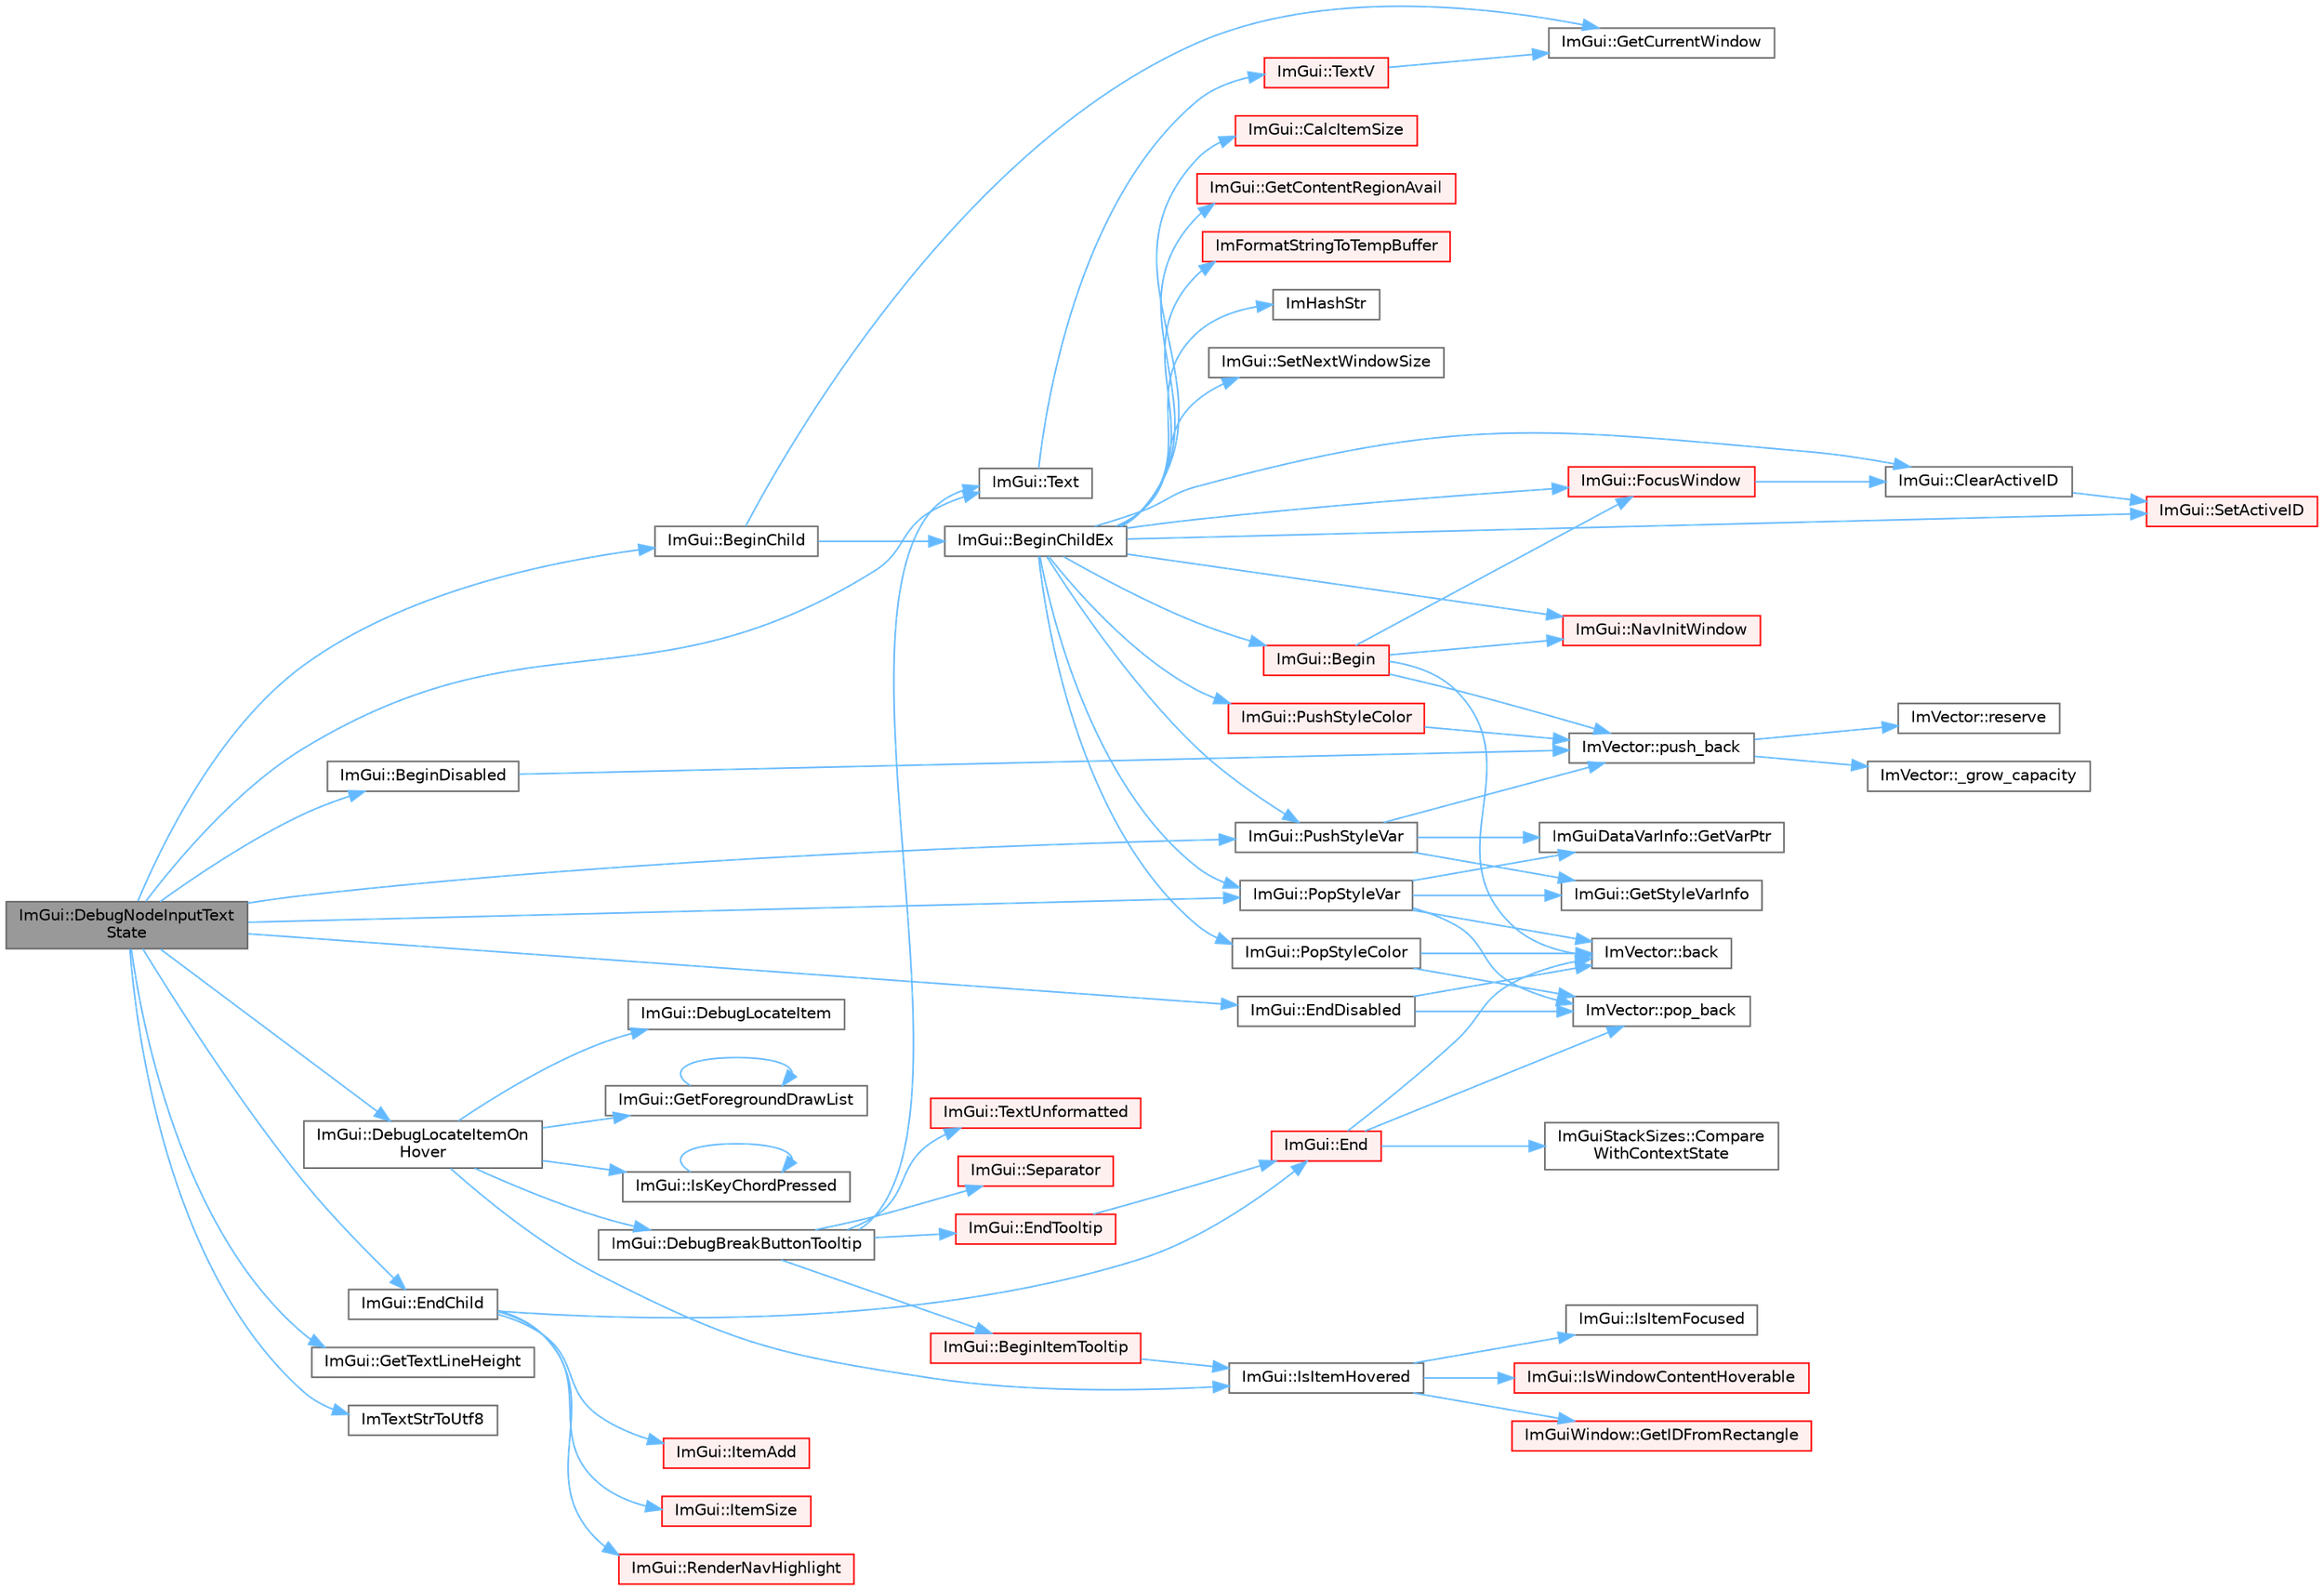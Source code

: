 digraph "ImGui::DebugNodeInputTextState"
{
 // LATEX_PDF_SIZE
  bgcolor="transparent";
  edge [fontname=Helvetica,fontsize=10,labelfontname=Helvetica,labelfontsize=10];
  node [fontname=Helvetica,fontsize=10,shape=box,height=0.2,width=0.4];
  rankdir="LR";
  Node1 [id="Node000001",label="ImGui::DebugNodeInputText\lState",height=0.2,width=0.4,color="gray40", fillcolor="grey60", style="filled", fontcolor="black",tooltip=" "];
  Node1 -> Node2 [id="edge1_Node000001_Node000002",color="steelblue1",style="solid",tooltip=" "];
  Node2 [id="Node000002",label="ImGui::BeginChild",height=0.2,width=0.4,color="grey40", fillcolor="white", style="filled",URL="$namespace_im_gui.html#aebac8b07ee9ea0e452c98813a3e907c3",tooltip=" "];
  Node2 -> Node3 [id="edge2_Node000002_Node000003",color="steelblue1",style="solid",tooltip=" "];
  Node3 [id="Node000003",label="ImGui::BeginChildEx",height=0.2,width=0.4,color="grey40", fillcolor="white", style="filled",URL="$namespace_im_gui.html#ac36ecce0443f0b45a48484d85f653ae2",tooltip=" "];
  Node3 -> Node4 [id="edge3_Node000003_Node000004",color="steelblue1",style="solid",tooltip=" "];
  Node4 [id="Node000004",label="ImGui::Begin",height=0.2,width=0.4,color="red", fillcolor="#FFF0F0", style="filled",URL="$namespace_im_gui.html#a581e58db0bc930bafa4a5d23093a2b99",tooltip=" "];
  Node4 -> Node6 [id="edge4_Node000004_Node000006",color="steelblue1",style="solid",tooltip=" "];
  Node6 [id="Node000006",label="ImVector::back",height=0.2,width=0.4,color="grey40", fillcolor="white", style="filled",URL="$struct_im_vector.html#a2d80e87e81b1b01143c8d8be93e6fde1",tooltip=" "];
  Node4 -> Node39 [id="edge5_Node000004_Node000039",color="steelblue1",style="solid",tooltip=" "];
  Node39 [id="Node000039",label="ImGui::FocusWindow",height=0.2,width=0.4,color="red", fillcolor="#FFF0F0", style="filled",URL="$namespace_im_gui.html#a27aa6f2f3aa11778c6d023b1b223f262",tooltip=" "];
  Node39 -> Node46 [id="edge6_Node000039_Node000046",color="steelblue1",style="solid",tooltip=" "];
  Node46 [id="Node000046",label="ImGui::ClearActiveID",height=0.2,width=0.4,color="grey40", fillcolor="white", style="filled",URL="$namespace_im_gui.html#a17ff60ad1e2669130ac38a04d16eb354",tooltip=" "];
  Node46 -> Node47 [id="edge7_Node000046_Node000047",color="steelblue1",style="solid",tooltip=" "];
  Node47 [id="Node000047",label="ImGui::SetActiveID",height=0.2,width=0.4,color="red", fillcolor="#FFF0F0", style="filled",URL="$namespace_im_gui.html#a27b8ace13a8c421ee8405f0cbebe4ead",tooltip=" "];
  Node4 -> Node71 [id="edge8_Node000004_Node000071",color="steelblue1",style="solid",tooltip=" "];
  Node71 [id="Node000071",label="ImGui::NavInitWindow",height=0.2,width=0.4,color="red", fillcolor="#FFF0F0", style="filled",URL="$namespace_im_gui.html#ae46a79d836c4b223c7030ea432e3ec15",tooltip=" "];
  Node4 -> Node58 [id="edge9_Node000004_Node000058",color="steelblue1",style="solid",tooltip=" "];
  Node58 [id="Node000058",label="ImVector::push_back",height=0.2,width=0.4,color="grey40", fillcolor="white", style="filled",URL="$struct_im_vector.html#aab5df48e0711a48bd12f3206e08c4108",tooltip=" "];
  Node58 -> Node50 [id="edge10_Node000058_Node000050",color="steelblue1",style="solid",tooltip=" "];
  Node50 [id="Node000050",label="ImVector::_grow_capacity",height=0.2,width=0.4,color="grey40", fillcolor="white", style="filled",URL="$struct_im_vector.html#a3a097635d464b1b70dc7d59996a88b28",tooltip=" "];
  Node58 -> Node51 [id="edge11_Node000058_Node000051",color="steelblue1",style="solid",tooltip=" "];
  Node51 [id="Node000051",label="ImVector::reserve",height=0.2,width=0.4,color="grey40", fillcolor="white", style="filled",URL="$struct_im_vector.html#a0f14f5736c3372157856eebb67123b75",tooltip=" "];
  Node3 -> Node95 [id="edge12_Node000003_Node000095",color="steelblue1",style="solid",tooltip=" "];
  Node95 [id="Node000095",label="ImGui::CalcItemSize",height=0.2,width=0.4,color="red", fillcolor="#FFF0F0", style="filled",URL="$namespace_im_gui.html#acaef0497f7982dd98bf215e50129cd9b",tooltip=" "];
  Node3 -> Node46 [id="edge13_Node000003_Node000046",color="steelblue1",style="solid",tooltip=" "];
  Node3 -> Node39 [id="edge14_Node000003_Node000039",color="steelblue1",style="solid",tooltip=" "];
  Node3 -> Node97 [id="edge15_Node000003_Node000097",color="steelblue1",style="solid",tooltip=" "];
  Node97 [id="Node000097",label="ImGui::GetContentRegionAvail",height=0.2,width=0.4,color="red", fillcolor="#FFF0F0", style="filled",URL="$namespace_im_gui.html#a410c8e19b2fea8b52746ca11b3930301",tooltip=" "];
  Node3 -> Node98 [id="edge16_Node000003_Node000098",color="steelblue1",style="solid",tooltip=" "];
  Node98 [id="Node000098",label="ImFormatStringToTempBuffer",height=0.2,width=0.4,color="red", fillcolor="#FFF0F0", style="filled",URL="$imgui_8cpp.html#a4f6d9c1be5c114ebb7b9400d2747bd37",tooltip=" "];
  Node3 -> Node38 [id="edge17_Node000003_Node000038",color="steelblue1",style="solid",tooltip=" "];
  Node38 [id="Node000038",label="ImHashStr",height=0.2,width=0.4,color="grey40", fillcolor="white", style="filled",URL="$imgui_8cpp.html#ab6659b5d67f7a3369e099ce890e12223",tooltip=" "];
  Node3 -> Node71 [id="edge18_Node000003_Node000071",color="steelblue1",style="solid",tooltip=" "];
  Node3 -> Node101 [id="edge19_Node000003_Node000101",color="steelblue1",style="solid",tooltip=" "];
  Node101 [id="Node000101",label="ImGui::PopStyleColor",height=0.2,width=0.4,color="grey40", fillcolor="white", style="filled",URL="$namespace_im_gui.html#a9795f730b4043a98b6254738d86efcdc",tooltip=" "];
  Node101 -> Node6 [id="edge20_Node000101_Node000006",color="steelblue1",style="solid",tooltip=" "];
  Node101 -> Node102 [id="edge21_Node000101_Node000102",color="steelblue1",style="solid",tooltip=" "];
  Node102 [id="Node000102",label="ImVector::pop_back",height=0.2,width=0.4,color="grey40", fillcolor="white", style="filled",URL="$struct_im_vector.html#a3db7ce62d3c429effdb893fbf7148c1c",tooltip=" "];
  Node3 -> Node103 [id="edge22_Node000003_Node000103",color="steelblue1",style="solid",tooltip=" "];
  Node103 [id="Node000103",label="ImGui::PopStyleVar",height=0.2,width=0.4,color="grey40", fillcolor="white", style="filled",URL="$namespace_im_gui.html#a14116e57d81e326adef2a702e65781d4",tooltip=" "];
  Node103 -> Node6 [id="edge23_Node000103_Node000006",color="steelblue1",style="solid",tooltip=" "];
  Node103 -> Node104 [id="edge24_Node000103_Node000104",color="steelblue1",style="solid",tooltip=" "];
  Node104 [id="Node000104",label="ImGui::GetStyleVarInfo",height=0.2,width=0.4,color="grey40", fillcolor="white", style="filled",URL="$namespace_im_gui.html#a2eab9d3e74a2b3acd2443a6ec815fa41",tooltip=" "];
  Node103 -> Node105 [id="edge25_Node000103_Node000105",color="steelblue1",style="solid",tooltip=" "];
  Node105 [id="Node000105",label="ImGuiDataVarInfo::GetVarPtr",height=0.2,width=0.4,color="grey40", fillcolor="white", style="filled",URL="$struct_im_gui_data_var_info.html#a56c0c0687d8f2c9ec4d8ff56189f1d03",tooltip=" "];
  Node103 -> Node102 [id="edge26_Node000103_Node000102",color="steelblue1",style="solid",tooltip=" "];
  Node3 -> Node106 [id="edge27_Node000003_Node000106",color="steelblue1",style="solid",tooltip=" "];
  Node106 [id="Node000106",label="ImGui::PushStyleColor",height=0.2,width=0.4,color="red", fillcolor="#FFF0F0", style="filled",URL="$namespace_im_gui.html#a77ee84afb636e05eb4b2d6eeddcc2aa8",tooltip=" "];
  Node106 -> Node58 [id="edge28_Node000106_Node000058",color="steelblue1",style="solid",tooltip=" "];
  Node3 -> Node108 [id="edge29_Node000003_Node000108",color="steelblue1",style="solid",tooltip=" "];
  Node108 [id="Node000108",label="ImGui::PushStyleVar",height=0.2,width=0.4,color="grey40", fillcolor="white", style="filled",URL="$namespace_im_gui.html#aab3f43009094462cf2a5eb554785949b",tooltip=" "];
  Node108 -> Node104 [id="edge30_Node000108_Node000104",color="steelblue1",style="solid",tooltip=" "];
  Node108 -> Node105 [id="edge31_Node000108_Node000105",color="steelblue1",style="solid",tooltip=" "];
  Node108 -> Node58 [id="edge32_Node000108_Node000058",color="steelblue1",style="solid",tooltip=" "];
  Node3 -> Node47 [id="edge33_Node000003_Node000047",color="steelblue1",style="solid",tooltip=" "];
  Node3 -> Node109 [id="edge34_Node000003_Node000109",color="steelblue1",style="solid",tooltip=" "];
  Node109 [id="Node000109",label="ImGui::SetNextWindowSize",height=0.2,width=0.4,color="grey40", fillcolor="white", style="filled",URL="$namespace_im_gui.html#ab33717bb71ef5e393ae18656fc6b229d",tooltip=" "];
  Node2 -> Node76 [id="edge35_Node000002_Node000076",color="steelblue1",style="solid",tooltip=" "];
  Node76 [id="Node000076",label="ImGui::GetCurrentWindow",height=0.2,width=0.4,color="grey40", fillcolor="white", style="filled",URL="$namespace_im_gui.html#ac452417b5004ca16a814a72cff153526",tooltip=" "];
  Node1 -> Node110 [id="edge36_Node000001_Node000110",color="steelblue1",style="solid",tooltip=" "];
  Node110 [id="Node000110",label="ImGui::BeginDisabled",height=0.2,width=0.4,color="grey40", fillcolor="white", style="filled",URL="$namespace_im_gui.html#ae90e9a26f01d0d45f6bf7ca720d170d1",tooltip=" "];
  Node110 -> Node58 [id="edge37_Node000110_Node000058",color="steelblue1",style="solid",tooltip=" "];
  Node1 -> Node111 [id="edge38_Node000001_Node000111",color="steelblue1",style="solid",tooltip=" "];
  Node111 [id="Node000111",label="ImGui::DebugLocateItemOn\lHover",height=0.2,width=0.4,color="grey40", fillcolor="white", style="filled",URL="$namespace_im_gui.html#a76cc1722d10c66a7d5bb7e794487a0aa",tooltip=" "];
  Node111 -> Node112 [id="edge39_Node000111_Node000112",color="steelblue1",style="solid",tooltip=" "];
  Node112 [id="Node000112",label="ImGui::DebugBreakButtonTooltip",height=0.2,width=0.4,color="grey40", fillcolor="white", style="filled",URL="$namespace_im_gui.html#a6f2a211be11756216a881936bc6d9aab",tooltip=" "];
  Node112 -> Node113 [id="edge40_Node000112_Node000113",color="steelblue1",style="solid",tooltip=" "];
  Node113 [id="Node000113",label="ImGui::BeginItemTooltip",height=0.2,width=0.4,color="red", fillcolor="#FFF0F0", style="filled",URL="$namespace_im_gui.html#a0557ed1d3f89dcb5d25311bf3099ddf5",tooltip=" "];
  Node113 -> Node119 [id="edge41_Node000113_Node000119",color="steelblue1",style="solid",tooltip=" "];
  Node119 [id="Node000119",label="ImGui::IsItemHovered",height=0.2,width=0.4,color="grey40", fillcolor="white", style="filled",URL="$namespace_im_gui.html#ac9a400eff3a9561d95e80486c52a660b",tooltip=" "];
  Node119 -> Node120 [id="edge42_Node000119_Node000120",color="steelblue1",style="solid",tooltip=" "];
  Node120 [id="Node000120",label="ImGuiWindow::GetIDFromRectangle",height=0.2,width=0.4,color="red", fillcolor="#FFF0F0", style="filled",URL="$struct_im_gui_window.html#a44931b6e73248930490d2c89377a8233",tooltip=" "];
  Node119 -> Node123 [id="edge43_Node000119_Node000123",color="steelblue1",style="solid",tooltip=" "];
  Node123 [id="Node000123",label="ImGui::IsItemFocused",height=0.2,width=0.4,color="grey40", fillcolor="white", style="filled",URL="$namespace_im_gui.html#add3290865a67327258c3a32b695adb28",tooltip=" "];
  Node119 -> Node124 [id="edge44_Node000119_Node000124",color="steelblue1",style="solid",tooltip=" "];
  Node124 [id="Node000124",label="ImGui::IsWindowContentHoverable",height=0.2,width=0.4,color="red", fillcolor="#FFF0F0", style="filled",URL="$namespace_im_gui.html#ab3095c274afa3c3d73e1d5cae190f469",tooltip=" "];
  Node112 -> Node125 [id="edge45_Node000112_Node000125",color="steelblue1",style="solid",tooltip=" "];
  Node125 [id="Node000125",label="ImGui::EndTooltip",height=0.2,width=0.4,color="red", fillcolor="#FFF0F0", style="filled",URL="$namespace_im_gui.html#ac8d75c160cfdf43d512f773ca133a1c6",tooltip=" "];
  Node125 -> Node126 [id="edge46_Node000125_Node000126",color="steelblue1",style="solid",tooltip=" "];
  Node126 [id="Node000126",label="ImGui::End",height=0.2,width=0.4,color="red", fillcolor="#FFF0F0", style="filled",URL="$namespace_im_gui.html#a5479d93794a004c67ceb6d13f37c8254",tooltip=" "];
  Node126 -> Node6 [id="edge47_Node000126_Node000006",color="steelblue1",style="solid",tooltip=" "];
  Node126 -> Node127 [id="edge48_Node000126_Node000127",color="steelblue1",style="solid",tooltip=" "];
  Node127 [id="Node000127",label="ImGuiStackSizes::Compare\lWithContextState",height=0.2,width=0.4,color="grey40", fillcolor="white", style="filled",URL="$struct_im_gui_stack_sizes.html#a800d27777904276582b3a6d8c2cab961",tooltip=" "];
  Node126 -> Node102 [id="edge49_Node000126_Node000102",color="steelblue1",style="solid",tooltip=" "];
  Node112 -> Node165 [id="edge50_Node000112_Node000165",color="steelblue1",style="solid",tooltip=" "];
  Node165 [id="Node000165",label="ImGui::Separator",height=0.2,width=0.4,color="red", fillcolor="#FFF0F0", style="filled",URL="$namespace_im_gui.html#a191123597a5084d003c8beac7eeb029e",tooltip=" "];
  Node112 -> Node180 [id="edge51_Node000112_Node000180",color="steelblue1",style="solid",tooltip=" "];
  Node180 [id="Node000180",label="ImGui::Text",height=0.2,width=0.4,color="grey40", fillcolor="white", style="filled",URL="$namespace_im_gui.html#a9e7b83611fe441d54fad2effb4bf4965",tooltip=" "];
  Node180 -> Node181 [id="edge52_Node000180_Node000181",color="steelblue1",style="solid",tooltip=" "];
  Node181 [id="Node000181",label="ImGui::TextV",height=0.2,width=0.4,color="red", fillcolor="#FFF0F0", style="filled",URL="$namespace_im_gui.html#a10a0d6362178c2f743092f21e1b6cd20",tooltip=" "];
  Node181 -> Node76 [id="edge53_Node000181_Node000076",color="steelblue1",style="solid",tooltip=" "];
  Node112 -> Node193 [id="edge54_Node000112_Node000193",color="steelblue1",style="solid",tooltip=" "];
  Node193 [id="Node000193",label="ImGui::TextUnformatted",height=0.2,width=0.4,color="red", fillcolor="#FFF0F0", style="filled",URL="$namespace_im_gui.html#a96a5f42789ecc419b2ae8af7b2acc28e",tooltip=" "];
  Node111 -> Node194 [id="edge55_Node000111_Node000194",color="steelblue1",style="solid",tooltip=" "];
  Node194 [id="Node000194",label="ImGui::DebugLocateItem",height=0.2,width=0.4,color="grey40", fillcolor="white", style="filled",URL="$namespace_im_gui.html#a5fcfd58a344ca39b4575074c009f0767",tooltip=" "];
  Node111 -> Node26 [id="edge56_Node000111_Node000026",color="steelblue1",style="solid",tooltip=" "];
  Node26 [id="Node000026",label="ImGui::GetForegroundDrawList",height=0.2,width=0.4,color="grey40", fillcolor="white", style="filled",URL="$namespace_im_gui.html#a718d48e3636f9df63e4820d0fef34e78",tooltip=" "];
  Node26 -> Node26 [id="edge57_Node000026_Node000026",color="steelblue1",style="solid",tooltip=" "];
  Node111 -> Node119 [id="edge58_Node000111_Node000119",color="steelblue1",style="solid",tooltip=" "];
  Node111 -> Node195 [id="edge59_Node000111_Node000195",color="steelblue1",style="solid",tooltip=" "];
  Node195 [id="Node000195",label="ImGui::IsKeyChordPressed",height=0.2,width=0.4,color="grey40", fillcolor="white", style="filled",URL="$namespace_im_gui.html#ab3e095e7757d000686cfa2aff76534d2",tooltip=" "];
  Node195 -> Node195 [id="edge60_Node000195_Node000195",color="steelblue1",style="solid",tooltip=" "];
  Node1 -> Node196 [id="edge61_Node000001_Node000196",color="steelblue1",style="solid",tooltip=" "];
  Node196 [id="Node000196",label="ImGui::EndChild",height=0.2,width=0.4,color="grey40", fillcolor="white", style="filled",URL="$namespace_im_gui.html#af8de559a88c1442d6df8c1b04c86e997",tooltip=" "];
  Node196 -> Node126 [id="edge62_Node000196_Node000126",color="steelblue1",style="solid",tooltip=" "];
  Node196 -> Node144 [id="edge63_Node000196_Node000144",color="steelblue1",style="solid",tooltip=" "];
  Node144 [id="Node000144",label="ImGui::ItemAdd",height=0.2,width=0.4,color="red", fillcolor="#FFF0F0", style="filled",URL="$namespace_im_gui.html#a5de8ecd4c80efdca1af7329a2a48121c",tooltip=" "];
  Node196 -> Node171 [id="edge64_Node000196_Node000171",color="steelblue1",style="solid",tooltip=" "];
  Node171 [id="Node000171",label="ImGui::ItemSize",height=0.2,width=0.4,color="red", fillcolor="#FFF0F0", style="filled",URL="$namespace_im_gui.html#aeeb1ec6ae6548173dbf813e7df538c48",tooltip=" "];
  Node196 -> Node197 [id="edge65_Node000196_Node000197",color="steelblue1",style="solid",tooltip=" "];
  Node197 [id="Node000197",label="ImGui::RenderNavHighlight",height=0.2,width=0.4,color="red", fillcolor="#FFF0F0", style="filled",URL="$namespace_im_gui.html#add2e040b97eeb0857dc7d02876b07b72",tooltip=" "];
  Node1 -> Node198 [id="edge66_Node000001_Node000198",color="steelblue1",style="solid",tooltip=" "];
  Node198 [id="Node000198",label="ImGui::EndDisabled",height=0.2,width=0.4,color="grey40", fillcolor="white", style="filled",URL="$namespace_im_gui.html#a9e6088c6c690ddff1302b6e42b380733",tooltip=" "];
  Node198 -> Node6 [id="edge67_Node000198_Node000006",color="steelblue1",style="solid",tooltip=" "];
  Node198 -> Node102 [id="edge68_Node000198_Node000102",color="steelblue1",style="solid",tooltip=" "];
  Node1 -> Node188 [id="edge69_Node000001_Node000188",color="steelblue1",style="solid",tooltip=" "];
  Node188 [id="Node000188",label="ImGui::GetTextLineHeight",height=0.2,width=0.4,color="grey40", fillcolor="white", style="filled",URL="$namespace_im_gui.html#aaba5637199d31ea23d4d143b30a44aff",tooltip=" "];
  Node1 -> Node199 [id="edge70_Node000001_Node000199",color="steelblue1",style="solid",tooltip=" "];
  Node199 [id="Node000199",label="ImTextStrToUtf8",height=0.2,width=0.4,color="grey40", fillcolor="white", style="filled",URL="$imgui_8cpp.html#a4f97c4270222b00800114124be112d26",tooltip=" "];
  Node1 -> Node103 [id="edge71_Node000001_Node000103",color="steelblue1",style="solid",tooltip=" "];
  Node1 -> Node108 [id="edge72_Node000001_Node000108",color="steelblue1",style="solid",tooltip=" "];
  Node1 -> Node180 [id="edge73_Node000001_Node000180",color="steelblue1",style="solid",tooltip=" "];
}
